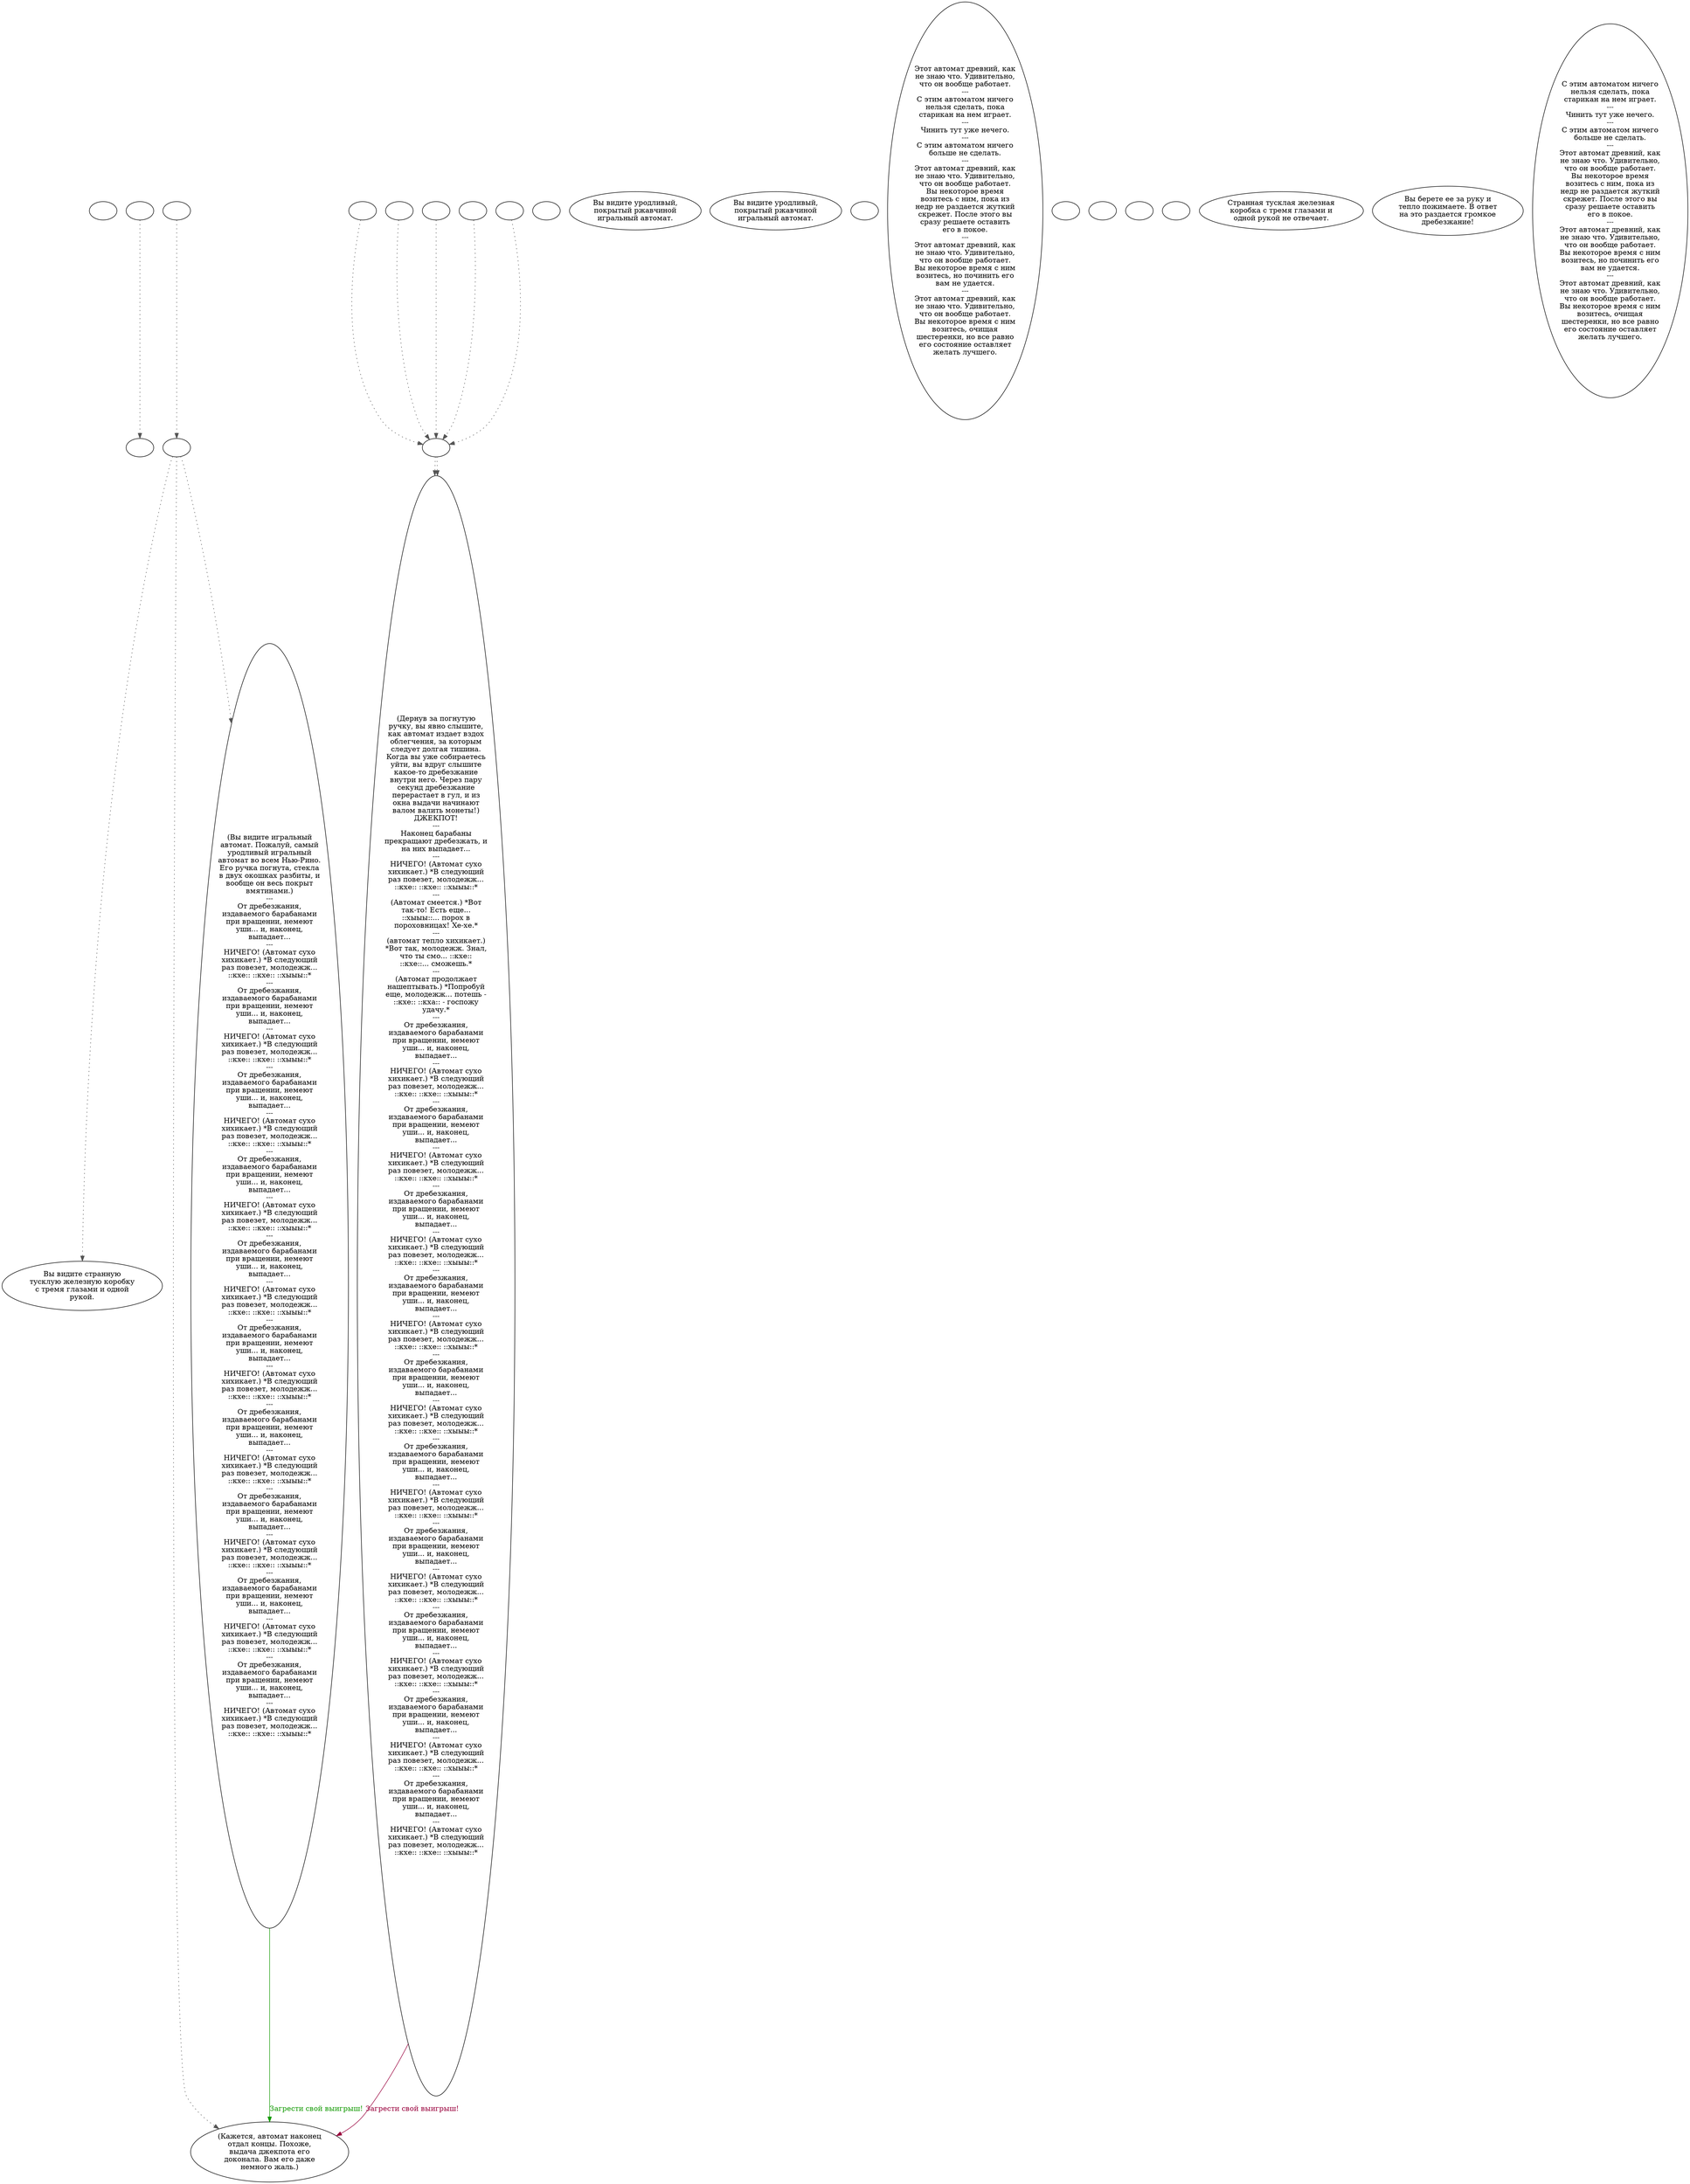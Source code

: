 digraph niMcGSlt {
  "start" [style=filled       fillcolor="#FFFFFF"       color="#000000"]
  "start" [label=""]
  "pickup_p_proc" [style=filled       fillcolor="#FFFFFF"       color="#000000"]
  "pickup_p_proc" -> "Node998" [style=dotted color="#555555"]
  "pickup_p_proc" [label=""]
  "talk_p_proc" [style=filled       fillcolor="#FFFFFF"       color="#000000"]
  "talk_p_proc" -> "Node000" [style=dotted color="#555555"]
  "talk_p_proc" [label=""]
  "destroy_p_proc" [style=filled       fillcolor="#FFFFFF"       color="#000000"]
  "destroy_p_proc" [label=""]
  "look_at_p_proc" [style=filled       fillcolor="#FFFFFF"       color="#000000"]
  "look_at_p_proc" [label="Вы видите уродливый,\nпокрытый ржавчиной\nигральный автомат."]
  "description_p_proc" [style=filled       fillcolor="#FFFFFF"       color="#000000"]
  "description_p_proc" [label="Вы видите уродливый,\nпокрытый ржавчиной\nигральный автомат."]
  "use_p_proc" [style=filled       fillcolor="#FFFFFF"       color="#000000"]
  "use_p_proc" [label=""]
  "use_skill_on_p_proc" [style=filled       fillcolor="#FFFFFF"       color="#000000"]
  "use_skill_on_p_proc" [label="Этот автомат древний, как\nне знаю что. Удивительно,\nчто он вообще работает.\n---\nС этим автоматом ничего\nнельзя сделать, пока\nстарикан на нем играет.\n---\nЧинить тут уже нечего.\n---\nС этим автоматом ничего\nбольше не сделать.\n---\nЭтот автомат древний, как\nне знаю что. Удивительно,\nчто он вообще работает.\nВы некоторое время\nвозитесь с ним, пока из\nнедр не раздается жуткий\nскрежет. После этого вы\nсразу решаете оставить\nего в покое.\n---\nЭтот автомат древний, как\nне знаю что. Удивительно,\nчто он вообще работает.\nВы некоторое время с ним\nвозитесь, но починить его\nвам не удается.\n---\nЭтот автомат древний, как\nне знаю что. Удивительно,\nчто он вообще работает.\nВы некоторое время с ним\nвозитесь, очищая\nшестеренки, но все равно\nего состояние оставляет\nжелать лучшего."]
  "damage_p_proc" [style=filled       fillcolor="#FFFFFF"       color="#000000"]
  "damage_p_proc" [label=""]
  "map_enter_p_proc" [style=filled       fillcolor="#FFFFFF"       color="#000000"]
  "map_enter_p_proc" [label=""]
  "timed_event_p_proc" [style=filled       fillcolor="#FFFFFF"       color="#000000"]
  "timed_event_p_proc" [label=""]
  "Node998" [style=filled       fillcolor="#FFFFFF"       color="#000000"]
  "Node998" [label=""]
  "Node999" [style=filled       fillcolor="#FFFFFF"       color="#000000"]
  "Node999" [label=""]
  "Node000" [style=filled       fillcolor="#FFFFFF"       color="#000000"]
  "Node000" -> "Node004" [style=dotted color="#555555"]
  "Node000" -> "Node003" [style=dotted color="#555555"]
  "Node000" -> "Node001" [style=dotted color="#555555"]
  "Node000" [label=""]
  "Node001" [style=filled       fillcolor="#FFFFFF"       color="#000000"]
  "Node001" [label="(Вы видите игральный\nавтомат. Пожалуй, самый\nуродливый игральный\nавтомат во всем Нью-Рино.\nЕго ручка погнута, стекла\nв двух окошках разбиты, и\nвообще он весь покрыт\nвмятинами.)\n---\nОт дребезжания,\nиздаваемого барабанами\nпри вращении, немеют\nуши... и, наконец,\nвыпадает...\n---\nНИЧЕГО! (Автомат сухо\nхихикает.) *В следующий\nраз повезет, молодежж...\n::кхе:: ::кхе:: ::хыыы::*\n---\nОт дребезжания,\nиздаваемого барабанами\nпри вращении, немеют\nуши... и, наконец,\nвыпадает...\n---\nНИЧЕГО! (Автомат сухо\nхихикает.) *В следующий\nраз повезет, молодежж...\n::кхе:: ::кхе:: ::хыыы::*\n---\nОт дребезжания,\nиздаваемого барабанами\nпри вращении, немеют\nуши... и, наконец,\nвыпадает...\n---\nНИЧЕГО! (Автомат сухо\nхихикает.) *В следующий\nраз повезет, молодежж...\n::кхе:: ::кхе:: ::хыыы::*\n---\nОт дребезжания,\nиздаваемого барабанами\nпри вращении, немеют\nуши... и, наконец,\nвыпадает...\n---\nНИЧЕГО! (Автомат сухо\nхихикает.) *В следующий\nраз повезет, молодежж...\n::кхе:: ::кхе:: ::хыыы::*\n---\nОт дребезжания,\nиздаваемого барабанами\nпри вращении, немеют\nуши... и, наконец,\nвыпадает...\n---\nНИЧЕГО! (Автомат сухо\nхихикает.) *В следующий\nраз повезет, молодежж...\n::кхе:: ::кхе:: ::хыыы::*\n---\nОт дребезжания,\nиздаваемого барабанами\nпри вращении, немеют\nуши... и, наконец,\nвыпадает...\n---\nНИЧЕГО! (Автомат сухо\nхихикает.) *В следующий\nраз повезет, молодежж...\n::кхе:: ::кхе:: ::хыыы::*\n---\nОт дребезжания,\nиздаваемого барабанами\nпри вращении, немеют\nуши... и, наконец,\nвыпадает...\n---\nНИЧЕГО! (Автомат сухо\nхихикает.) *В следующий\nраз повезет, молодежж...\n::кхе:: ::кхе:: ::хыыы::*\n---\nОт дребезжания,\nиздаваемого барабанами\nпри вращении, немеют\nуши... и, наконец,\nвыпадает...\n---\nНИЧЕГО! (Автомат сухо\nхихикает.) *В следующий\nраз повезет, молодежж...\n::кхе:: ::кхе:: ::хыыы::*\n---\nОт дребезжания,\nиздаваемого барабанами\nпри вращении, немеют\nуши... и, наконец,\nвыпадает...\n---\nНИЧЕГО! (Автомат сухо\nхихикает.) *В следующий\nраз повезет, молодежж...\n::кхе:: ::кхе:: ::хыыы::*\n---\nОт дребезжания,\nиздаваемого барабанами\nпри вращении, немеют\nуши... и, наконец,\nвыпадает...\n---\nНИЧЕГО! (Автомат сухо\nхихикает.) *В следующий\nраз повезет, молодежж...\n::кхе:: ::кхе:: ::хыыы::*"]
  "Node001" -> "Node003" [label="Загрести свой выигрыш!" color="#109900" fontcolor="#109900"]
  "Node002" [style=filled       fillcolor="#FFFFFF"       color="#000000"]
  "Node002" [label="(Дернув за погнутую\nручку, вы явно слышите,\nкак автомат издает вздох\nоблегчения, за которым\nследует долгая тишина.\nКогда вы уже собираетесь\nуйти, вы вдруг слышите\nкакое-то дребезжание\nвнутри него. Через пару\nсекунд дребезжание\nперерастает в гул, и из\nокна выдачи начинают\nвалом валить монеты!)\nДЖЕКПОТ!\n---\nНаконец барабаны\nпрекращают дребезжать, и\nна них выпадает...\n---\nНИЧЕГО! (Автомат сухо\nхихикает.) *В следующий\nраз повезет, молодежж...\n::кхе:: ::кхе:: ::хыыы::*\n---\n(Автомат смеется.) *Вот\nтак-то! Есть еще...\n::хыыы::... порох в\nпороховницах! Хе-хе.*\n---\n(автомат тепло хихикает.)\n*Вот так, молодежж. Знал,\nчто ты смо... ::кхе::\n::кхе::... сможешь.*\n---\n(Автомат продолжает\nнашептывать.) *Попробуй\nеще, молодежж... потешь -\n::кхе:: ::кха:: - госпожу\nудачу.*\n---\nОт дребезжания,\nиздаваемого барабанами\nпри вращении, немеют\nуши... и, наконец,\nвыпадает...\n---\nНИЧЕГО! (Автомат сухо\nхихикает.) *В следующий\nраз повезет, молодежж...\n::кхе:: ::кхе:: ::хыыы::*\n---\nОт дребезжания,\nиздаваемого барабанами\nпри вращении, немеют\nуши... и, наконец,\nвыпадает...\n---\nНИЧЕГО! (Автомат сухо\nхихикает.) *В следующий\nраз повезет, молодежж...\n::кхе:: ::кхе:: ::хыыы::*\n---\nОт дребезжания,\nиздаваемого барабанами\nпри вращении, немеют\nуши... и, наконец,\nвыпадает...\n---\nНИЧЕГО! (Автомат сухо\nхихикает.) *В следующий\nраз повезет, молодежж...\n::кхе:: ::кхе:: ::хыыы::*\n---\nОт дребезжания,\nиздаваемого барабанами\nпри вращении, немеют\nуши... и, наконец,\nвыпадает...\n---\nНИЧЕГО! (Автомат сухо\nхихикает.) *В следующий\nраз повезет, молодежж...\n::кхе:: ::кхе:: ::хыыы::*\n---\nОт дребезжания,\nиздаваемого барабанами\nпри вращении, немеют\nуши... и, наконец,\nвыпадает...\n---\nНИЧЕГО! (Автомат сухо\nхихикает.) *В следующий\nраз повезет, молодежж...\n::кхе:: ::кхе:: ::хыыы::*\n---\nОт дребезжания,\nиздаваемого барабанами\nпри вращении, немеют\nуши... и, наконец,\nвыпадает...\n---\nНИЧЕГО! (Автомат сухо\nхихикает.) *В следующий\nраз повезет, молодежж...\n::кхе:: ::кхе:: ::хыыы::*\n---\nОт дребезжания,\nиздаваемого барабанами\nпри вращении, немеют\nуши... и, наконец,\nвыпадает...\n---\nНИЧЕГО! (Автомат сухо\nхихикает.) *В следующий\nраз повезет, молодежж...\n::кхе:: ::кхе:: ::хыыы::*\n---\nОт дребезжания,\nиздаваемого барабанами\nпри вращении, немеют\nуши... и, наконец,\nвыпадает...\n---\nНИЧЕГО! (Автомат сухо\nхихикает.) *В следующий\nраз повезет, молодежж...\n::кхе:: ::кхе:: ::хыыы::*\n---\nОт дребезжания,\nиздаваемого барабанами\nпри вращении, немеют\nуши... и, наконец,\nвыпадает...\n---\nНИЧЕГО! (Автомат сухо\nхихикает.) *В следующий\nраз повезет, молодежж...\n::кхе:: ::кхе:: ::хыыы::*\n---\nОт дребезжания,\nиздаваемого барабанами\nпри вращении, немеют\nуши... и, наконец,\nвыпадает...\n---\nНИЧЕГО! (Автомат сухо\nхихикает.) *В следующий\nраз повезет, молодежж...\n::кхе:: ::кхе:: ::хыыы::*"]
  "Node002" -> "Node003" [label="Загрести свой выигрыш!" color="#99003C" fontcolor="#99003C"]
  "Node003" [style=filled       fillcolor="#FFFFFF"       color="#000000"]
  "Node003" [label="(Кажется, автомат наконец\nотдал концы. Похоже,\nвыдача джекпота его\nдоконала. Вам его даже\nнемного жаль.)"]
  "Node004" [style=filled       fillcolor="#FFFFFF"       color="#000000"]
  "Node004" [label="Вы видите странную\nтусклую железную коробку\nс тремя глазами и одной\nрукой."]
  "Node005" [style=filled       fillcolor="#FFFFFF"       color="#000000"]
  "Node005" [label="Странная тусклая железная\nкоробка с тремя глазами и\nодной рукой не отвечает."]
  "Node006" [style=filled       fillcolor="#FFFFFF"       color="#000000"]
  "Node006" [label="Вы берете ее за руку и\nтепло пожимаете. В ответ\nна это раздается громкое\nдребезжание!"]
  "use_obj_on_p_proc" [style=filled       fillcolor="#FFFFFF"       color="#000000"]
  "use_obj_on_p_proc" [label="С этим автоматом ничего\nнельзя сделать, пока\nстарикан на нем играет.\n---\nЧинить тут уже нечего.\n---\nС этим автоматом ничего\nбольше не сделать.\n---\nЭтот автомат древний, как\nне знаю что. Удивительно,\nчто он вообще работает.\nВы некоторое время\nвозитесь с ним, пока из\nнедр не раздается жуткий\nскрежет. После этого вы\nсразу решаете оставить\nего в покое.\n---\nЭтот автомат древний, как\nне знаю что. Удивительно,\nчто он вообще работает.\nВы некоторое время с ним\nвозитесь, но починить его\nвам не удается.\n---\nЭтот автомат древний, как\nне знаю что. Удивительно,\nчто он вообще работает.\nВы некоторое время с ним\nвозитесь, очищая\nшестеренки, но все равно\nего состояние оставляет\nжелать лучшего."]
  "Node997" [style=filled       fillcolor="#FFFFFF"       color="#000000"]
  "Node997" -> "Node002" [style=dotted color="#555555"]
  "Node997" -> "Node002" [style=dotted color="#555555"]
  "Node997" [label=""]
  "Node981" [style=filled       fillcolor="#FFFFFF"       color="#000000"]
  "Node981" -> "Node997" [style=dotted color="#555555"]
  "Node981" [label=""]
  "Node982" [style=filled       fillcolor="#FFFFFF"       color="#000000"]
  "Node982" -> "Node997" [style=dotted color="#555555"]
  "Node982" [label=""]
  "Node983" [style=filled       fillcolor="#FFFFFF"       color="#000000"]
  "Node983" -> "Node997" [style=dotted color="#555555"]
  "Node983" [label=""]
  "Node984" [style=filled       fillcolor="#FFFFFF"       color="#000000"]
  "Node984" -> "Node997" [style=dotted color="#555555"]
  "Node984" [label=""]
  "Node985" [style=filled       fillcolor="#FFFFFF"       color="#000000"]
  "Node985" -> "Node997" [style=dotted color="#555555"]
  "Node985" [label=""]
}
